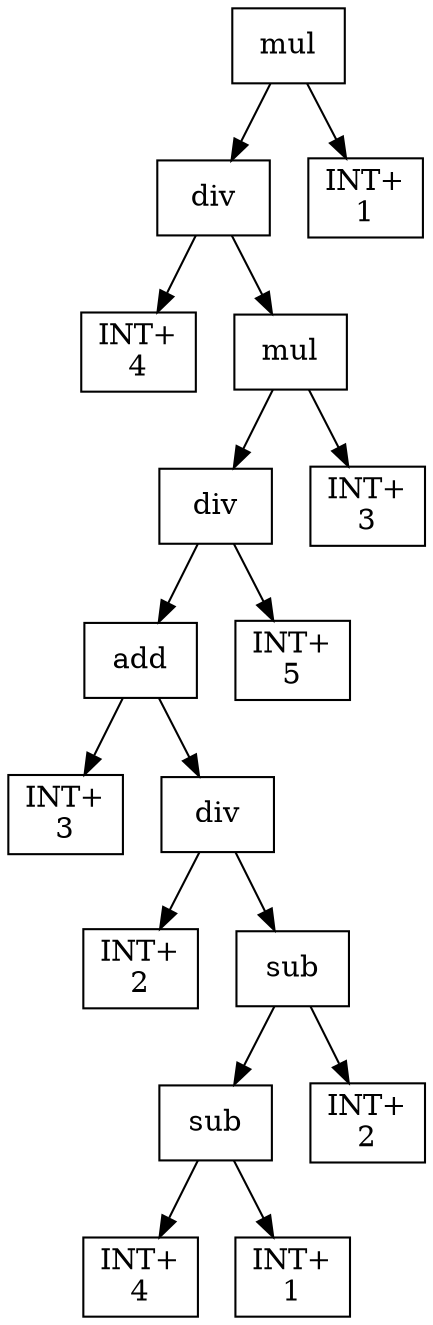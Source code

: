 digraph expr {
  node [shape=box];
  n1 [label="mul"];
  n2 [label="div"];
  n3 [label="INT+\n4"];
  n4 [label="mul"];
  n5 [label="div"];
  n6 [label="add"];
  n7 [label="INT+\n3"];
  n8 [label="div"];
  n9 [label="INT+\n2"];
  n10 [label="sub"];
  n11 [label="sub"];
  n12 [label="INT+\n4"];
  n13 [label="INT+\n1"];
  n11 -> n12;
  n11 -> n13;
  n14 [label="INT+\n2"];
  n10 -> n11;
  n10 -> n14;
  n8 -> n9;
  n8 -> n10;
  n6 -> n7;
  n6 -> n8;
  n15 [label="INT+\n5"];
  n5 -> n6;
  n5 -> n15;
  n16 [label="INT+\n3"];
  n4 -> n5;
  n4 -> n16;
  n2 -> n3;
  n2 -> n4;
  n17 [label="INT+\n1"];
  n1 -> n2;
  n1 -> n17;
}
